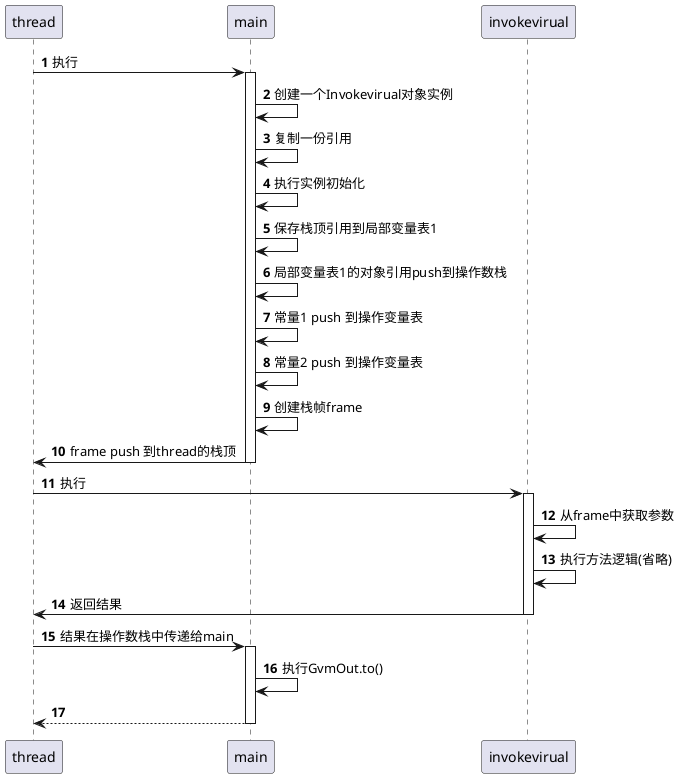 @startuml
autonumber
thread -> main ++: 执行
main -> main : 创建一个Invokevirual对象实例
main -> main : 复制一份引用
main -> main : 执行实例初始化
main -> main : 保存栈顶引用到局部变量表1
main -> main : 局部变量表1的对象引用push到操作数栈
main -> main : 常量1 push 到操作变量表
main -> main : 常量2 push 到操作变量表
main -> main : 创建栈帧frame
main -> thread --: frame push 到thread的栈顶
thread -> invokevirual ++: 执行
invokevirual -> invokevirual : 从frame中获取参数
invokevirual -> invokevirual : 执行方法逻辑(省略)
invokevirual -> thread --: 返回结果
thread -> main ++: 结果在操作数栈中传递给main
main -> main : 执行GvmOut.to()
return
@enduml